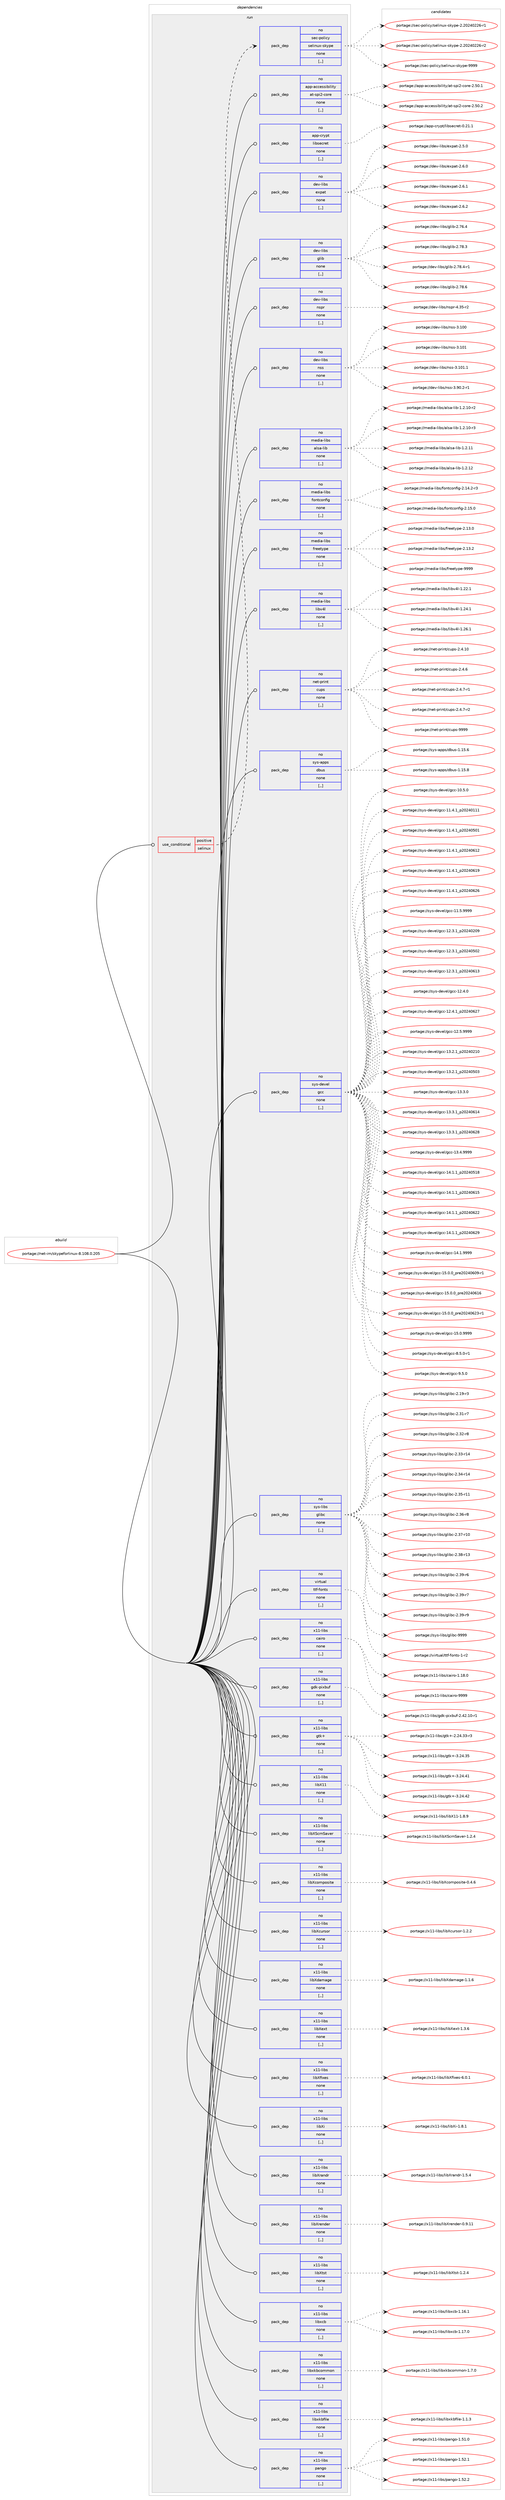 digraph prolog {

# *************
# Graph options
# *************

newrank=true;
concentrate=true;
compound=true;
graph [rankdir=LR,fontname=Helvetica,fontsize=10,ranksep=1.5];#, ranksep=2.5, nodesep=0.2];
edge  [arrowhead=vee];
node  [fontname=Helvetica,fontsize=10];

# **********
# The ebuild
# **********

subgraph cluster_leftcol {
color=gray;
rank=same;
label=<<i>ebuild</i>>;
id [label="portage://net-im/skypeforlinux-8.108.0.205", color=red, width=4, href="../net-im/skypeforlinux-8.108.0.205.svg"];
}

# ****************
# The dependencies
# ****************

subgraph cluster_midcol {
color=gray;
label=<<i>dependencies</i>>;
subgraph cluster_compile {
fillcolor="#eeeeee";
style=filled;
label=<<i>compile</i>>;
}
subgraph cluster_compileandrun {
fillcolor="#eeeeee";
style=filled;
label=<<i>compile and run</i>>;
}
subgraph cluster_run {
fillcolor="#eeeeee";
style=filled;
label=<<i>run</i>>;
subgraph cond89613 {
dependency344937 [label=<<TABLE BORDER="0" CELLBORDER="1" CELLSPACING="0" CELLPADDING="4"><TR><TD ROWSPAN="3" CELLPADDING="10">use_conditional</TD></TR><TR><TD>positive</TD></TR><TR><TD>selinux</TD></TR></TABLE>>, shape=none, color=red];
subgraph pack252773 {
dependency344938 [label=<<TABLE BORDER="0" CELLBORDER="1" CELLSPACING="0" CELLPADDING="4" WIDTH="220"><TR><TD ROWSPAN="6" CELLPADDING="30">pack_dep</TD></TR><TR><TD WIDTH="110">no</TD></TR><TR><TD>sec-policy</TD></TR><TR><TD>selinux-skype</TD></TR><TR><TD>none</TD></TR><TR><TD>[,,]</TD></TR></TABLE>>, shape=none, color=blue];
}
dependency344937:e -> dependency344938:w [weight=20,style="dashed",arrowhead="vee"];
}
id:e -> dependency344937:w [weight=20,style="solid",arrowhead="odot"];
subgraph pack252774 {
dependency344939 [label=<<TABLE BORDER="0" CELLBORDER="1" CELLSPACING="0" CELLPADDING="4" WIDTH="220"><TR><TD ROWSPAN="6" CELLPADDING="30">pack_dep</TD></TR><TR><TD WIDTH="110">no</TD></TR><TR><TD>app-accessibility</TD></TR><TR><TD>at-spi2-core</TD></TR><TR><TD>none</TD></TR><TR><TD>[,,]</TD></TR></TABLE>>, shape=none, color=blue];
}
id:e -> dependency344939:w [weight=20,style="solid",arrowhead="odot"];
subgraph pack252775 {
dependency344940 [label=<<TABLE BORDER="0" CELLBORDER="1" CELLSPACING="0" CELLPADDING="4" WIDTH="220"><TR><TD ROWSPAN="6" CELLPADDING="30">pack_dep</TD></TR><TR><TD WIDTH="110">no</TD></TR><TR><TD>app-crypt</TD></TR><TR><TD>libsecret</TD></TR><TR><TD>none</TD></TR><TR><TD>[,,]</TD></TR></TABLE>>, shape=none, color=blue];
}
id:e -> dependency344940:w [weight=20,style="solid",arrowhead="odot"];
subgraph pack252776 {
dependency344941 [label=<<TABLE BORDER="0" CELLBORDER="1" CELLSPACING="0" CELLPADDING="4" WIDTH="220"><TR><TD ROWSPAN="6" CELLPADDING="30">pack_dep</TD></TR><TR><TD WIDTH="110">no</TD></TR><TR><TD>dev-libs</TD></TR><TR><TD>expat</TD></TR><TR><TD>none</TD></TR><TR><TD>[,,]</TD></TR></TABLE>>, shape=none, color=blue];
}
id:e -> dependency344941:w [weight=20,style="solid",arrowhead="odot"];
subgraph pack252777 {
dependency344942 [label=<<TABLE BORDER="0" CELLBORDER="1" CELLSPACING="0" CELLPADDING="4" WIDTH="220"><TR><TD ROWSPAN="6" CELLPADDING="30">pack_dep</TD></TR><TR><TD WIDTH="110">no</TD></TR><TR><TD>dev-libs</TD></TR><TR><TD>glib</TD></TR><TR><TD>none</TD></TR><TR><TD>[,,]</TD></TR></TABLE>>, shape=none, color=blue];
}
id:e -> dependency344942:w [weight=20,style="solid",arrowhead="odot"];
subgraph pack252778 {
dependency344943 [label=<<TABLE BORDER="0" CELLBORDER="1" CELLSPACING="0" CELLPADDING="4" WIDTH="220"><TR><TD ROWSPAN="6" CELLPADDING="30">pack_dep</TD></TR><TR><TD WIDTH="110">no</TD></TR><TR><TD>dev-libs</TD></TR><TR><TD>nspr</TD></TR><TR><TD>none</TD></TR><TR><TD>[,,]</TD></TR></TABLE>>, shape=none, color=blue];
}
id:e -> dependency344943:w [weight=20,style="solid",arrowhead="odot"];
subgraph pack252779 {
dependency344944 [label=<<TABLE BORDER="0" CELLBORDER="1" CELLSPACING="0" CELLPADDING="4" WIDTH="220"><TR><TD ROWSPAN="6" CELLPADDING="30">pack_dep</TD></TR><TR><TD WIDTH="110">no</TD></TR><TR><TD>dev-libs</TD></TR><TR><TD>nss</TD></TR><TR><TD>none</TD></TR><TR><TD>[,,]</TD></TR></TABLE>>, shape=none, color=blue];
}
id:e -> dependency344944:w [weight=20,style="solid",arrowhead="odot"];
subgraph pack252780 {
dependency344945 [label=<<TABLE BORDER="0" CELLBORDER="1" CELLSPACING="0" CELLPADDING="4" WIDTH="220"><TR><TD ROWSPAN="6" CELLPADDING="30">pack_dep</TD></TR><TR><TD WIDTH="110">no</TD></TR><TR><TD>media-libs</TD></TR><TR><TD>alsa-lib</TD></TR><TR><TD>none</TD></TR><TR><TD>[,,]</TD></TR></TABLE>>, shape=none, color=blue];
}
id:e -> dependency344945:w [weight=20,style="solid",arrowhead="odot"];
subgraph pack252781 {
dependency344946 [label=<<TABLE BORDER="0" CELLBORDER="1" CELLSPACING="0" CELLPADDING="4" WIDTH="220"><TR><TD ROWSPAN="6" CELLPADDING="30">pack_dep</TD></TR><TR><TD WIDTH="110">no</TD></TR><TR><TD>media-libs</TD></TR><TR><TD>fontconfig</TD></TR><TR><TD>none</TD></TR><TR><TD>[,,]</TD></TR></TABLE>>, shape=none, color=blue];
}
id:e -> dependency344946:w [weight=20,style="solid",arrowhead="odot"];
subgraph pack252782 {
dependency344947 [label=<<TABLE BORDER="0" CELLBORDER="1" CELLSPACING="0" CELLPADDING="4" WIDTH="220"><TR><TD ROWSPAN="6" CELLPADDING="30">pack_dep</TD></TR><TR><TD WIDTH="110">no</TD></TR><TR><TD>media-libs</TD></TR><TR><TD>freetype</TD></TR><TR><TD>none</TD></TR><TR><TD>[,,]</TD></TR></TABLE>>, shape=none, color=blue];
}
id:e -> dependency344947:w [weight=20,style="solid",arrowhead="odot"];
subgraph pack252783 {
dependency344948 [label=<<TABLE BORDER="0" CELLBORDER="1" CELLSPACING="0" CELLPADDING="4" WIDTH="220"><TR><TD ROWSPAN="6" CELLPADDING="30">pack_dep</TD></TR><TR><TD WIDTH="110">no</TD></TR><TR><TD>media-libs</TD></TR><TR><TD>libv4l</TD></TR><TR><TD>none</TD></TR><TR><TD>[,,]</TD></TR></TABLE>>, shape=none, color=blue];
}
id:e -> dependency344948:w [weight=20,style="solid",arrowhead="odot"];
subgraph pack252784 {
dependency344949 [label=<<TABLE BORDER="0" CELLBORDER="1" CELLSPACING="0" CELLPADDING="4" WIDTH="220"><TR><TD ROWSPAN="6" CELLPADDING="30">pack_dep</TD></TR><TR><TD WIDTH="110">no</TD></TR><TR><TD>net-print</TD></TR><TR><TD>cups</TD></TR><TR><TD>none</TD></TR><TR><TD>[,,]</TD></TR></TABLE>>, shape=none, color=blue];
}
id:e -> dependency344949:w [weight=20,style="solid",arrowhead="odot"];
subgraph pack252785 {
dependency344950 [label=<<TABLE BORDER="0" CELLBORDER="1" CELLSPACING="0" CELLPADDING="4" WIDTH="220"><TR><TD ROWSPAN="6" CELLPADDING="30">pack_dep</TD></TR><TR><TD WIDTH="110">no</TD></TR><TR><TD>sys-apps</TD></TR><TR><TD>dbus</TD></TR><TR><TD>none</TD></TR><TR><TD>[,,]</TD></TR></TABLE>>, shape=none, color=blue];
}
id:e -> dependency344950:w [weight=20,style="solid",arrowhead="odot"];
subgraph pack252786 {
dependency344951 [label=<<TABLE BORDER="0" CELLBORDER="1" CELLSPACING="0" CELLPADDING="4" WIDTH="220"><TR><TD ROWSPAN="6" CELLPADDING="30">pack_dep</TD></TR><TR><TD WIDTH="110">no</TD></TR><TR><TD>sys-devel</TD></TR><TR><TD>gcc</TD></TR><TR><TD>none</TD></TR><TR><TD>[,,]</TD></TR></TABLE>>, shape=none, color=blue];
}
id:e -> dependency344951:w [weight=20,style="solid",arrowhead="odot"];
subgraph pack252787 {
dependency344952 [label=<<TABLE BORDER="0" CELLBORDER="1" CELLSPACING="0" CELLPADDING="4" WIDTH="220"><TR><TD ROWSPAN="6" CELLPADDING="30">pack_dep</TD></TR><TR><TD WIDTH="110">no</TD></TR><TR><TD>sys-libs</TD></TR><TR><TD>glibc</TD></TR><TR><TD>none</TD></TR><TR><TD>[,,]</TD></TR></TABLE>>, shape=none, color=blue];
}
id:e -> dependency344952:w [weight=20,style="solid",arrowhead="odot"];
subgraph pack252788 {
dependency344953 [label=<<TABLE BORDER="0" CELLBORDER="1" CELLSPACING="0" CELLPADDING="4" WIDTH="220"><TR><TD ROWSPAN="6" CELLPADDING="30">pack_dep</TD></TR><TR><TD WIDTH="110">no</TD></TR><TR><TD>virtual</TD></TR><TR><TD>ttf-fonts</TD></TR><TR><TD>none</TD></TR><TR><TD>[,,]</TD></TR></TABLE>>, shape=none, color=blue];
}
id:e -> dependency344953:w [weight=20,style="solid",arrowhead="odot"];
subgraph pack252789 {
dependency344954 [label=<<TABLE BORDER="0" CELLBORDER="1" CELLSPACING="0" CELLPADDING="4" WIDTH="220"><TR><TD ROWSPAN="6" CELLPADDING="30">pack_dep</TD></TR><TR><TD WIDTH="110">no</TD></TR><TR><TD>x11-libs</TD></TR><TR><TD>cairo</TD></TR><TR><TD>none</TD></TR><TR><TD>[,,]</TD></TR></TABLE>>, shape=none, color=blue];
}
id:e -> dependency344954:w [weight=20,style="solid",arrowhead="odot"];
subgraph pack252790 {
dependency344955 [label=<<TABLE BORDER="0" CELLBORDER="1" CELLSPACING="0" CELLPADDING="4" WIDTH="220"><TR><TD ROWSPAN="6" CELLPADDING="30">pack_dep</TD></TR><TR><TD WIDTH="110">no</TD></TR><TR><TD>x11-libs</TD></TR><TR><TD>gdk-pixbuf</TD></TR><TR><TD>none</TD></TR><TR><TD>[,,]</TD></TR></TABLE>>, shape=none, color=blue];
}
id:e -> dependency344955:w [weight=20,style="solid",arrowhead="odot"];
subgraph pack252791 {
dependency344956 [label=<<TABLE BORDER="0" CELLBORDER="1" CELLSPACING="0" CELLPADDING="4" WIDTH="220"><TR><TD ROWSPAN="6" CELLPADDING="30">pack_dep</TD></TR><TR><TD WIDTH="110">no</TD></TR><TR><TD>x11-libs</TD></TR><TR><TD>gtk+</TD></TR><TR><TD>none</TD></TR><TR><TD>[,,]</TD></TR></TABLE>>, shape=none, color=blue];
}
id:e -> dependency344956:w [weight=20,style="solid",arrowhead="odot"];
subgraph pack252792 {
dependency344957 [label=<<TABLE BORDER="0" CELLBORDER="1" CELLSPACING="0" CELLPADDING="4" WIDTH="220"><TR><TD ROWSPAN="6" CELLPADDING="30">pack_dep</TD></TR><TR><TD WIDTH="110">no</TD></TR><TR><TD>x11-libs</TD></TR><TR><TD>libX11</TD></TR><TR><TD>none</TD></TR><TR><TD>[,,]</TD></TR></TABLE>>, shape=none, color=blue];
}
id:e -> dependency344957:w [weight=20,style="solid",arrowhead="odot"];
subgraph pack252793 {
dependency344958 [label=<<TABLE BORDER="0" CELLBORDER="1" CELLSPACING="0" CELLPADDING="4" WIDTH="220"><TR><TD ROWSPAN="6" CELLPADDING="30">pack_dep</TD></TR><TR><TD WIDTH="110">no</TD></TR><TR><TD>x11-libs</TD></TR><TR><TD>libXScrnSaver</TD></TR><TR><TD>none</TD></TR><TR><TD>[,,]</TD></TR></TABLE>>, shape=none, color=blue];
}
id:e -> dependency344958:w [weight=20,style="solid",arrowhead="odot"];
subgraph pack252794 {
dependency344959 [label=<<TABLE BORDER="0" CELLBORDER="1" CELLSPACING="0" CELLPADDING="4" WIDTH="220"><TR><TD ROWSPAN="6" CELLPADDING="30">pack_dep</TD></TR><TR><TD WIDTH="110">no</TD></TR><TR><TD>x11-libs</TD></TR><TR><TD>libXcomposite</TD></TR><TR><TD>none</TD></TR><TR><TD>[,,]</TD></TR></TABLE>>, shape=none, color=blue];
}
id:e -> dependency344959:w [weight=20,style="solid",arrowhead="odot"];
subgraph pack252795 {
dependency344960 [label=<<TABLE BORDER="0" CELLBORDER="1" CELLSPACING="0" CELLPADDING="4" WIDTH="220"><TR><TD ROWSPAN="6" CELLPADDING="30">pack_dep</TD></TR><TR><TD WIDTH="110">no</TD></TR><TR><TD>x11-libs</TD></TR><TR><TD>libXcursor</TD></TR><TR><TD>none</TD></TR><TR><TD>[,,]</TD></TR></TABLE>>, shape=none, color=blue];
}
id:e -> dependency344960:w [weight=20,style="solid",arrowhead="odot"];
subgraph pack252796 {
dependency344961 [label=<<TABLE BORDER="0" CELLBORDER="1" CELLSPACING="0" CELLPADDING="4" WIDTH="220"><TR><TD ROWSPAN="6" CELLPADDING="30">pack_dep</TD></TR><TR><TD WIDTH="110">no</TD></TR><TR><TD>x11-libs</TD></TR><TR><TD>libXdamage</TD></TR><TR><TD>none</TD></TR><TR><TD>[,,]</TD></TR></TABLE>>, shape=none, color=blue];
}
id:e -> dependency344961:w [weight=20,style="solid",arrowhead="odot"];
subgraph pack252797 {
dependency344962 [label=<<TABLE BORDER="0" CELLBORDER="1" CELLSPACING="0" CELLPADDING="4" WIDTH="220"><TR><TD ROWSPAN="6" CELLPADDING="30">pack_dep</TD></TR><TR><TD WIDTH="110">no</TD></TR><TR><TD>x11-libs</TD></TR><TR><TD>libXext</TD></TR><TR><TD>none</TD></TR><TR><TD>[,,]</TD></TR></TABLE>>, shape=none, color=blue];
}
id:e -> dependency344962:w [weight=20,style="solid",arrowhead="odot"];
subgraph pack252798 {
dependency344963 [label=<<TABLE BORDER="0" CELLBORDER="1" CELLSPACING="0" CELLPADDING="4" WIDTH="220"><TR><TD ROWSPAN="6" CELLPADDING="30">pack_dep</TD></TR><TR><TD WIDTH="110">no</TD></TR><TR><TD>x11-libs</TD></TR><TR><TD>libXfixes</TD></TR><TR><TD>none</TD></TR><TR><TD>[,,]</TD></TR></TABLE>>, shape=none, color=blue];
}
id:e -> dependency344963:w [weight=20,style="solid",arrowhead="odot"];
subgraph pack252799 {
dependency344964 [label=<<TABLE BORDER="0" CELLBORDER="1" CELLSPACING="0" CELLPADDING="4" WIDTH="220"><TR><TD ROWSPAN="6" CELLPADDING="30">pack_dep</TD></TR><TR><TD WIDTH="110">no</TD></TR><TR><TD>x11-libs</TD></TR><TR><TD>libXi</TD></TR><TR><TD>none</TD></TR><TR><TD>[,,]</TD></TR></TABLE>>, shape=none, color=blue];
}
id:e -> dependency344964:w [weight=20,style="solid",arrowhead="odot"];
subgraph pack252800 {
dependency344965 [label=<<TABLE BORDER="0" CELLBORDER="1" CELLSPACING="0" CELLPADDING="4" WIDTH="220"><TR><TD ROWSPAN="6" CELLPADDING="30">pack_dep</TD></TR><TR><TD WIDTH="110">no</TD></TR><TR><TD>x11-libs</TD></TR><TR><TD>libXrandr</TD></TR><TR><TD>none</TD></TR><TR><TD>[,,]</TD></TR></TABLE>>, shape=none, color=blue];
}
id:e -> dependency344965:w [weight=20,style="solid",arrowhead="odot"];
subgraph pack252801 {
dependency344966 [label=<<TABLE BORDER="0" CELLBORDER="1" CELLSPACING="0" CELLPADDING="4" WIDTH="220"><TR><TD ROWSPAN="6" CELLPADDING="30">pack_dep</TD></TR><TR><TD WIDTH="110">no</TD></TR><TR><TD>x11-libs</TD></TR><TR><TD>libXrender</TD></TR><TR><TD>none</TD></TR><TR><TD>[,,]</TD></TR></TABLE>>, shape=none, color=blue];
}
id:e -> dependency344966:w [weight=20,style="solid",arrowhead="odot"];
subgraph pack252802 {
dependency344967 [label=<<TABLE BORDER="0" CELLBORDER="1" CELLSPACING="0" CELLPADDING="4" WIDTH="220"><TR><TD ROWSPAN="6" CELLPADDING="30">pack_dep</TD></TR><TR><TD WIDTH="110">no</TD></TR><TR><TD>x11-libs</TD></TR><TR><TD>libXtst</TD></TR><TR><TD>none</TD></TR><TR><TD>[,,]</TD></TR></TABLE>>, shape=none, color=blue];
}
id:e -> dependency344967:w [weight=20,style="solid",arrowhead="odot"];
subgraph pack252803 {
dependency344968 [label=<<TABLE BORDER="0" CELLBORDER="1" CELLSPACING="0" CELLPADDING="4" WIDTH="220"><TR><TD ROWSPAN="6" CELLPADDING="30">pack_dep</TD></TR><TR><TD WIDTH="110">no</TD></TR><TR><TD>x11-libs</TD></TR><TR><TD>libxcb</TD></TR><TR><TD>none</TD></TR><TR><TD>[,,]</TD></TR></TABLE>>, shape=none, color=blue];
}
id:e -> dependency344968:w [weight=20,style="solid",arrowhead="odot"];
subgraph pack252804 {
dependency344969 [label=<<TABLE BORDER="0" CELLBORDER="1" CELLSPACING="0" CELLPADDING="4" WIDTH="220"><TR><TD ROWSPAN="6" CELLPADDING="30">pack_dep</TD></TR><TR><TD WIDTH="110">no</TD></TR><TR><TD>x11-libs</TD></TR><TR><TD>libxkbcommon</TD></TR><TR><TD>none</TD></TR><TR><TD>[,,]</TD></TR></TABLE>>, shape=none, color=blue];
}
id:e -> dependency344969:w [weight=20,style="solid",arrowhead="odot"];
subgraph pack252805 {
dependency344970 [label=<<TABLE BORDER="0" CELLBORDER="1" CELLSPACING="0" CELLPADDING="4" WIDTH="220"><TR><TD ROWSPAN="6" CELLPADDING="30">pack_dep</TD></TR><TR><TD WIDTH="110">no</TD></TR><TR><TD>x11-libs</TD></TR><TR><TD>libxkbfile</TD></TR><TR><TD>none</TD></TR><TR><TD>[,,]</TD></TR></TABLE>>, shape=none, color=blue];
}
id:e -> dependency344970:w [weight=20,style="solid",arrowhead="odot"];
subgraph pack252806 {
dependency344971 [label=<<TABLE BORDER="0" CELLBORDER="1" CELLSPACING="0" CELLPADDING="4" WIDTH="220"><TR><TD ROWSPAN="6" CELLPADDING="30">pack_dep</TD></TR><TR><TD WIDTH="110">no</TD></TR><TR><TD>x11-libs</TD></TR><TR><TD>pango</TD></TR><TR><TD>none</TD></TR><TR><TD>[,,]</TD></TR></TABLE>>, shape=none, color=blue];
}
id:e -> dependency344971:w [weight=20,style="solid",arrowhead="odot"];
}
}

# **************
# The candidates
# **************

subgraph cluster_choices {
rank=same;
color=gray;
label=<<i>candidates</i>>;

subgraph choice252773 {
color=black;
nodesep=1;
choice115101994511211110810599121471151011081051101171204511510712111210145504650485052485050544511449 [label="portage://sec-policy/selinux-skype-2.20240226-r1", color=red, width=4,href="../sec-policy/selinux-skype-2.20240226-r1.svg"];
choice115101994511211110810599121471151011081051101171204511510712111210145504650485052485050544511450 [label="portage://sec-policy/selinux-skype-2.20240226-r2", color=red, width=4,href="../sec-policy/selinux-skype-2.20240226-r2.svg"];
choice11510199451121111081059912147115101108105110117120451151071211121014557575757 [label="portage://sec-policy/selinux-skype-9999", color=red, width=4,href="../sec-policy/selinux-skype-9999.svg"];
dependency344938:e -> choice115101994511211110810599121471151011081051101171204511510712111210145504650485052485050544511449:w [style=dotted,weight="100"];
dependency344938:e -> choice115101994511211110810599121471151011081051101171204511510712111210145504650485052485050544511450:w [style=dotted,weight="100"];
dependency344938:e -> choice11510199451121111081059912147115101108105110117120451151071211121014557575757:w [style=dotted,weight="100"];
}
subgraph choice252774 {
color=black;
nodesep=1;
choice97112112459799991011151151059810510810511612147971164511511210550459911111410145504653484649 [label="portage://app-accessibility/at-spi2-core-2.50.1", color=red, width=4,href="../app-accessibility/at-spi2-core-2.50.1.svg"];
choice97112112459799991011151151059810510810511612147971164511511210550459911111410145504653484650 [label="portage://app-accessibility/at-spi2-core-2.50.2", color=red, width=4,href="../app-accessibility/at-spi2-core-2.50.2.svg"];
dependency344939:e -> choice97112112459799991011151151059810510810511612147971164511511210550459911111410145504653484649:w [style=dotted,weight="100"];
dependency344939:e -> choice97112112459799991011151151059810510810511612147971164511511210550459911111410145504653484650:w [style=dotted,weight="100"];
}
subgraph choice252775 {
color=black;
nodesep=1;
choice97112112459911412111211647108105981151019911410111645484650494649 [label="portage://app-crypt/libsecret-0.21.1", color=red, width=4,href="../app-crypt/libsecret-0.21.1.svg"];
dependency344940:e -> choice97112112459911412111211647108105981151019911410111645484650494649:w [style=dotted,weight="100"];
}
subgraph choice252776 {
color=black;
nodesep=1;
choice10010111845108105981154710112011297116455046534648 [label="portage://dev-libs/expat-2.5.0", color=red, width=4,href="../dev-libs/expat-2.5.0.svg"];
choice10010111845108105981154710112011297116455046544648 [label="portage://dev-libs/expat-2.6.0", color=red, width=4,href="../dev-libs/expat-2.6.0.svg"];
choice10010111845108105981154710112011297116455046544649 [label="portage://dev-libs/expat-2.6.1", color=red, width=4,href="../dev-libs/expat-2.6.1.svg"];
choice10010111845108105981154710112011297116455046544650 [label="portage://dev-libs/expat-2.6.2", color=red, width=4,href="../dev-libs/expat-2.6.2.svg"];
dependency344941:e -> choice10010111845108105981154710112011297116455046534648:w [style=dotted,weight="100"];
dependency344941:e -> choice10010111845108105981154710112011297116455046544648:w [style=dotted,weight="100"];
dependency344941:e -> choice10010111845108105981154710112011297116455046544649:w [style=dotted,weight="100"];
dependency344941:e -> choice10010111845108105981154710112011297116455046544650:w [style=dotted,weight="100"];
}
subgraph choice252777 {
color=black;
nodesep=1;
choice1001011184510810598115471031081059845504655544652 [label="portage://dev-libs/glib-2.76.4", color=red, width=4,href="../dev-libs/glib-2.76.4.svg"];
choice1001011184510810598115471031081059845504655564651 [label="portage://dev-libs/glib-2.78.3", color=red, width=4,href="../dev-libs/glib-2.78.3.svg"];
choice10010111845108105981154710310810598455046555646524511449 [label="portage://dev-libs/glib-2.78.4-r1", color=red, width=4,href="../dev-libs/glib-2.78.4-r1.svg"];
choice1001011184510810598115471031081059845504655564654 [label="portage://dev-libs/glib-2.78.6", color=red, width=4,href="../dev-libs/glib-2.78.6.svg"];
dependency344942:e -> choice1001011184510810598115471031081059845504655544652:w [style=dotted,weight="100"];
dependency344942:e -> choice1001011184510810598115471031081059845504655564651:w [style=dotted,weight="100"];
dependency344942:e -> choice10010111845108105981154710310810598455046555646524511449:w [style=dotted,weight="100"];
dependency344942:e -> choice1001011184510810598115471031081059845504655564654:w [style=dotted,weight="100"];
}
subgraph choice252778 {
color=black;
nodesep=1;
choice10010111845108105981154711011511211445524651534511450 [label="portage://dev-libs/nspr-4.35-r2", color=red, width=4,href="../dev-libs/nspr-4.35-r2.svg"];
dependency344943:e -> choice10010111845108105981154711011511211445524651534511450:w [style=dotted,weight="100"];
}
subgraph choice252779 {
color=black;
nodesep=1;
choice100101118451081059811547110115115455146494848 [label="portage://dev-libs/nss-3.100", color=red, width=4,href="../dev-libs/nss-3.100.svg"];
choice100101118451081059811547110115115455146494849 [label="portage://dev-libs/nss-3.101", color=red, width=4,href="../dev-libs/nss-3.101.svg"];
choice1001011184510810598115471101151154551464948494649 [label="portage://dev-libs/nss-3.101.1", color=red, width=4,href="../dev-libs/nss-3.101.1.svg"];
choice100101118451081059811547110115115455146574846504511449 [label="portage://dev-libs/nss-3.90.2-r1", color=red, width=4,href="../dev-libs/nss-3.90.2-r1.svg"];
dependency344944:e -> choice100101118451081059811547110115115455146494848:w [style=dotted,weight="100"];
dependency344944:e -> choice100101118451081059811547110115115455146494849:w [style=dotted,weight="100"];
dependency344944:e -> choice1001011184510810598115471101151154551464948494649:w [style=dotted,weight="100"];
dependency344944:e -> choice100101118451081059811547110115115455146574846504511449:w [style=dotted,weight="100"];
}
subgraph choice252780 {
color=black;
nodesep=1;
choice1091011001059745108105981154797108115974510810598454946504649484511450 [label="portage://media-libs/alsa-lib-1.2.10-r2", color=red, width=4,href="../media-libs/alsa-lib-1.2.10-r2.svg"];
choice1091011001059745108105981154797108115974510810598454946504649484511451 [label="portage://media-libs/alsa-lib-1.2.10-r3", color=red, width=4,href="../media-libs/alsa-lib-1.2.10-r3.svg"];
choice109101100105974510810598115479710811597451081059845494650464949 [label="portage://media-libs/alsa-lib-1.2.11", color=red, width=4,href="../media-libs/alsa-lib-1.2.11.svg"];
choice109101100105974510810598115479710811597451081059845494650464950 [label="portage://media-libs/alsa-lib-1.2.12", color=red, width=4,href="../media-libs/alsa-lib-1.2.12.svg"];
dependency344945:e -> choice1091011001059745108105981154797108115974510810598454946504649484511450:w [style=dotted,weight="100"];
dependency344945:e -> choice1091011001059745108105981154797108115974510810598454946504649484511451:w [style=dotted,weight="100"];
dependency344945:e -> choice109101100105974510810598115479710811597451081059845494650464949:w [style=dotted,weight="100"];
dependency344945:e -> choice109101100105974510810598115479710811597451081059845494650464950:w [style=dotted,weight="100"];
}
subgraph choice252781 {
color=black;
nodesep=1;
choice1091011001059745108105981154710211111011699111110102105103455046495246504511451 [label="portage://media-libs/fontconfig-2.14.2-r3", color=red, width=4,href="../media-libs/fontconfig-2.14.2-r3.svg"];
choice109101100105974510810598115471021111101169911111010210510345504649534648 [label="portage://media-libs/fontconfig-2.15.0", color=red, width=4,href="../media-libs/fontconfig-2.15.0.svg"];
dependency344946:e -> choice1091011001059745108105981154710211111011699111110102105103455046495246504511451:w [style=dotted,weight="100"];
dependency344946:e -> choice109101100105974510810598115471021111101169911111010210510345504649534648:w [style=dotted,weight="100"];
}
subgraph choice252782 {
color=black;
nodesep=1;
choice1091011001059745108105981154710211410110111612111210145504649514648 [label="portage://media-libs/freetype-2.13.0", color=red, width=4,href="../media-libs/freetype-2.13.0.svg"];
choice1091011001059745108105981154710211410110111612111210145504649514650 [label="portage://media-libs/freetype-2.13.2", color=red, width=4,href="../media-libs/freetype-2.13.2.svg"];
choice109101100105974510810598115471021141011011161211121014557575757 [label="portage://media-libs/freetype-9999", color=red, width=4,href="../media-libs/freetype-9999.svg"];
dependency344947:e -> choice1091011001059745108105981154710211410110111612111210145504649514648:w [style=dotted,weight="100"];
dependency344947:e -> choice1091011001059745108105981154710211410110111612111210145504649514650:w [style=dotted,weight="100"];
dependency344947:e -> choice109101100105974510810598115471021141011011161211121014557575757:w [style=dotted,weight="100"];
}
subgraph choice252783 {
color=black;
nodesep=1;
choice10910110010597451081059811547108105981185210845494650504649 [label="portage://media-libs/libv4l-1.22.1", color=red, width=4,href="../media-libs/libv4l-1.22.1.svg"];
choice10910110010597451081059811547108105981185210845494650524649 [label="portage://media-libs/libv4l-1.24.1", color=red, width=4,href="../media-libs/libv4l-1.24.1.svg"];
choice10910110010597451081059811547108105981185210845494650544649 [label="portage://media-libs/libv4l-1.26.1", color=red, width=4,href="../media-libs/libv4l-1.26.1.svg"];
dependency344948:e -> choice10910110010597451081059811547108105981185210845494650504649:w [style=dotted,weight="100"];
dependency344948:e -> choice10910110010597451081059811547108105981185210845494650524649:w [style=dotted,weight="100"];
dependency344948:e -> choice10910110010597451081059811547108105981185210845494650544649:w [style=dotted,weight="100"];
}
subgraph choice252784 {
color=black;
nodesep=1;
choice11010111645112114105110116479911711211545504652464948 [label="portage://net-print/cups-2.4.10", color=red, width=4,href="../net-print/cups-2.4.10.svg"];
choice110101116451121141051101164799117112115455046524654 [label="portage://net-print/cups-2.4.6", color=red, width=4,href="../net-print/cups-2.4.6.svg"];
choice1101011164511211410511011647991171121154550465246554511449 [label="portage://net-print/cups-2.4.7-r1", color=red, width=4,href="../net-print/cups-2.4.7-r1.svg"];
choice1101011164511211410511011647991171121154550465246554511450 [label="portage://net-print/cups-2.4.7-r2", color=red, width=4,href="../net-print/cups-2.4.7-r2.svg"];
choice1101011164511211410511011647991171121154557575757 [label="portage://net-print/cups-9999", color=red, width=4,href="../net-print/cups-9999.svg"];
dependency344949:e -> choice11010111645112114105110116479911711211545504652464948:w [style=dotted,weight="100"];
dependency344949:e -> choice110101116451121141051101164799117112115455046524654:w [style=dotted,weight="100"];
dependency344949:e -> choice1101011164511211410511011647991171121154550465246554511449:w [style=dotted,weight="100"];
dependency344949:e -> choice1101011164511211410511011647991171121154550465246554511450:w [style=dotted,weight="100"];
dependency344949:e -> choice1101011164511211410511011647991171121154557575757:w [style=dotted,weight="100"];
}
subgraph choice252785 {
color=black;
nodesep=1;
choice1151211154597112112115471009811711545494649534654 [label="portage://sys-apps/dbus-1.15.6", color=red, width=4,href="../sys-apps/dbus-1.15.6.svg"];
choice1151211154597112112115471009811711545494649534656 [label="portage://sys-apps/dbus-1.15.8", color=red, width=4,href="../sys-apps/dbus-1.15.8.svg"];
dependency344950:e -> choice1151211154597112112115471009811711545494649534654:w [style=dotted,weight="100"];
dependency344950:e -> choice1151211154597112112115471009811711545494649534656:w [style=dotted,weight="100"];
}
subgraph choice252786 {
color=black;
nodesep=1;
choice1151211154510010111810110847103999945494846534648 [label="portage://sys-devel/gcc-10.5.0", color=red, width=4,href="../sys-devel/gcc-10.5.0.svg"];
choice1151211154510010111810110847103999945494946524649951125048505248494949 [label="portage://sys-devel/gcc-11.4.1_p20240111", color=red, width=4,href="../sys-devel/gcc-11.4.1_p20240111.svg"];
choice1151211154510010111810110847103999945494946524649951125048505248534849 [label="portage://sys-devel/gcc-11.4.1_p20240501", color=red, width=4,href="../sys-devel/gcc-11.4.1_p20240501.svg"];
choice1151211154510010111810110847103999945494946524649951125048505248544950 [label="portage://sys-devel/gcc-11.4.1_p20240612", color=red, width=4,href="../sys-devel/gcc-11.4.1_p20240612.svg"];
choice1151211154510010111810110847103999945494946524649951125048505248544957 [label="portage://sys-devel/gcc-11.4.1_p20240619", color=red, width=4,href="../sys-devel/gcc-11.4.1_p20240619.svg"];
choice1151211154510010111810110847103999945494946524649951125048505248545054 [label="portage://sys-devel/gcc-11.4.1_p20240626", color=red, width=4,href="../sys-devel/gcc-11.4.1_p20240626.svg"];
choice1151211154510010111810110847103999945494946534657575757 [label="portage://sys-devel/gcc-11.5.9999", color=red, width=4,href="../sys-devel/gcc-11.5.9999.svg"];
choice1151211154510010111810110847103999945495046514649951125048505248504857 [label="portage://sys-devel/gcc-12.3.1_p20240209", color=red, width=4,href="../sys-devel/gcc-12.3.1_p20240209.svg"];
choice1151211154510010111810110847103999945495046514649951125048505248534850 [label="portage://sys-devel/gcc-12.3.1_p20240502", color=red, width=4,href="../sys-devel/gcc-12.3.1_p20240502.svg"];
choice1151211154510010111810110847103999945495046514649951125048505248544951 [label="portage://sys-devel/gcc-12.3.1_p20240613", color=red, width=4,href="../sys-devel/gcc-12.3.1_p20240613.svg"];
choice1151211154510010111810110847103999945495046524648 [label="portage://sys-devel/gcc-12.4.0", color=red, width=4,href="../sys-devel/gcc-12.4.0.svg"];
choice1151211154510010111810110847103999945495046524649951125048505248545055 [label="portage://sys-devel/gcc-12.4.1_p20240627", color=red, width=4,href="../sys-devel/gcc-12.4.1_p20240627.svg"];
choice1151211154510010111810110847103999945495046534657575757 [label="portage://sys-devel/gcc-12.5.9999", color=red, width=4,href="../sys-devel/gcc-12.5.9999.svg"];
choice1151211154510010111810110847103999945495146504649951125048505248504948 [label="portage://sys-devel/gcc-13.2.1_p20240210", color=red, width=4,href="../sys-devel/gcc-13.2.1_p20240210.svg"];
choice1151211154510010111810110847103999945495146504649951125048505248534851 [label="portage://sys-devel/gcc-13.2.1_p20240503", color=red, width=4,href="../sys-devel/gcc-13.2.1_p20240503.svg"];
choice1151211154510010111810110847103999945495146514648 [label="portage://sys-devel/gcc-13.3.0", color=red, width=4,href="../sys-devel/gcc-13.3.0.svg"];
choice1151211154510010111810110847103999945495146514649951125048505248544952 [label="portage://sys-devel/gcc-13.3.1_p20240614", color=red, width=4,href="../sys-devel/gcc-13.3.1_p20240614.svg"];
choice1151211154510010111810110847103999945495146514649951125048505248545056 [label="portage://sys-devel/gcc-13.3.1_p20240628", color=red, width=4,href="../sys-devel/gcc-13.3.1_p20240628.svg"];
choice1151211154510010111810110847103999945495146524657575757 [label="portage://sys-devel/gcc-13.4.9999", color=red, width=4,href="../sys-devel/gcc-13.4.9999.svg"];
choice1151211154510010111810110847103999945495246494649951125048505248534956 [label="portage://sys-devel/gcc-14.1.1_p20240518", color=red, width=4,href="../sys-devel/gcc-14.1.1_p20240518.svg"];
choice1151211154510010111810110847103999945495246494649951125048505248544953 [label="portage://sys-devel/gcc-14.1.1_p20240615", color=red, width=4,href="../sys-devel/gcc-14.1.1_p20240615.svg"];
choice1151211154510010111810110847103999945495246494649951125048505248545050 [label="portage://sys-devel/gcc-14.1.1_p20240622", color=red, width=4,href="../sys-devel/gcc-14.1.1_p20240622.svg"];
choice1151211154510010111810110847103999945495246494649951125048505248545057 [label="portage://sys-devel/gcc-14.1.1_p20240629", color=red, width=4,href="../sys-devel/gcc-14.1.1_p20240629.svg"];
choice1151211154510010111810110847103999945495246494657575757 [label="portage://sys-devel/gcc-14.1.9999", color=red, width=4,href="../sys-devel/gcc-14.1.9999.svg"];
choice11512111545100101118101108471039999454953464846489511211410150485052485448574511449 [label="portage://sys-devel/gcc-15.0.0_pre20240609-r1", color=red, width=4,href="../sys-devel/gcc-15.0.0_pre20240609-r1.svg"];
choice1151211154510010111810110847103999945495346484648951121141015048505248544954 [label="portage://sys-devel/gcc-15.0.0_pre20240616", color=red, width=4,href="../sys-devel/gcc-15.0.0_pre20240616.svg"];
choice11512111545100101118101108471039999454953464846489511211410150485052485450514511449 [label="portage://sys-devel/gcc-15.0.0_pre20240623-r1", color=red, width=4,href="../sys-devel/gcc-15.0.0_pre20240623-r1.svg"];
choice1151211154510010111810110847103999945495346484657575757 [label="portage://sys-devel/gcc-15.0.9999", color=red, width=4,href="../sys-devel/gcc-15.0.9999.svg"];
choice115121115451001011181011084710399994556465346484511449 [label="portage://sys-devel/gcc-8.5.0-r1", color=red, width=4,href="../sys-devel/gcc-8.5.0-r1.svg"];
choice11512111545100101118101108471039999455746534648 [label="portage://sys-devel/gcc-9.5.0", color=red, width=4,href="../sys-devel/gcc-9.5.0.svg"];
dependency344951:e -> choice1151211154510010111810110847103999945494846534648:w [style=dotted,weight="100"];
dependency344951:e -> choice1151211154510010111810110847103999945494946524649951125048505248494949:w [style=dotted,weight="100"];
dependency344951:e -> choice1151211154510010111810110847103999945494946524649951125048505248534849:w [style=dotted,weight="100"];
dependency344951:e -> choice1151211154510010111810110847103999945494946524649951125048505248544950:w [style=dotted,weight="100"];
dependency344951:e -> choice1151211154510010111810110847103999945494946524649951125048505248544957:w [style=dotted,weight="100"];
dependency344951:e -> choice1151211154510010111810110847103999945494946524649951125048505248545054:w [style=dotted,weight="100"];
dependency344951:e -> choice1151211154510010111810110847103999945494946534657575757:w [style=dotted,weight="100"];
dependency344951:e -> choice1151211154510010111810110847103999945495046514649951125048505248504857:w [style=dotted,weight="100"];
dependency344951:e -> choice1151211154510010111810110847103999945495046514649951125048505248534850:w [style=dotted,weight="100"];
dependency344951:e -> choice1151211154510010111810110847103999945495046514649951125048505248544951:w [style=dotted,weight="100"];
dependency344951:e -> choice1151211154510010111810110847103999945495046524648:w [style=dotted,weight="100"];
dependency344951:e -> choice1151211154510010111810110847103999945495046524649951125048505248545055:w [style=dotted,weight="100"];
dependency344951:e -> choice1151211154510010111810110847103999945495046534657575757:w [style=dotted,weight="100"];
dependency344951:e -> choice1151211154510010111810110847103999945495146504649951125048505248504948:w [style=dotted,weight="100"];
dependency344951:e -> choice1151211154510010111810110847103999945495146504649951125048505248534851:w [style=dotted,weight="100"];
dependency344951:e -> choice1151211154510010111810110847103999945495146514648:w [style=dotted,weight="100"];
dependency344951:e -> choice1151211154510010111810110847103999945495146514649951125048505248544952:w [style=dotted,weight="100"];
dependency344951:e -> choice1151211154510010111810110847103999945495146514649951125048505248545056:w [style=dotted,weight="100"];
dependency344951:e -> choice1151211154510010111810110847103999945495146524657575757:w [style=dotted,weight="100"];
dependency344951:e -> choice1151211154510010111810110847103999945495246494649951125048505248534956:w [style=dotted,weight="100"];
dependency344951:e -> choice1151211154510010111810110847103999945495246494649951125048505248544953:w [style=dotted,weight="100"];
dependency344951:e -> choice1151211154510010111810110847103999945495246494649951125048505248545050:w [style=dotted,weight="100"];
dependency344951:e -> choice1151211154510010111810110847103999945495246494649951125048505248545057:w [style=dotted,weight="100"];
dependency344951:e -> choice1151211154510010111810110847103999945495246494657575757:w [style=dotted,weight="100"];
dependency344951:e -> choice11512111545100101118101108471039999454953464846489511211410150485052485448574511449:w [style=dotted,weight="100"];
dependency344951:e -> choice1151211154510010111810110847103999945495346484648951121141015048505248544954:w [style=dotted,weight="100"];
dependency344951:e -> choice11512111545100101118101108471039999454953464846489511211410150485052485450514511449:w [style=dotted,weight="100"];
dependency344951:e -> choice1151211154510010111810110847103999945495346484657575757:w [style=dotted,weight="100"];
dependency344951:e -> choice115121115451001011181011084710399994556465346484511449:w [style=dotted,weight="100"];
dependency344951:e -> choice11512111545100101118101108471039999455746534648:w [style=dotted,weight="100"];
}
subgraph choice252787 {
color=black;
nodesep=1;
choice115121115451081059811547103108105989945504649574511451 [label="portage://sys-libs/glibc-2.19-r3", color=red, width=4,href="../sys-libs/glibc-2.19-r3.svg"];
choice115121115451081059811547103108105989945504651494511455 [label="portage://sys-libs/glibc-2.31-r7", color=red, width=4,href="../sys-libs/glibc-2.31-r7.svg"];
choice115121115451081059811547103108105989945504651504511456 [label="portage://sys-libs/glibc-2.32-r8", color=red, width=4,href="../sys-libs/glibc-2.32-r8.svg"];
choice11512111545108105981154710310810598994550465151451144952 [label="portage://sys-libs/glibc-2.33-r14", color=red, width=4,href="../sys-libs/glibc-2.33-r14.svg"];
choice11512111545108105981154710310810598994550465152451144952 [label="portage://sys-libs/glibc-2.34-r14", color=red, width=4,href="../sys-libs/glibc-2.34-r14.svg"];
choice11512111545108105981154710310810598994550465153451144949 [label="portage://sys-libs/glibc-2.35-r11", color=red, width=4,href="../sys-libs/glibc-2.35-r11.svg"];
choice115121115451081059811547103108105989945504651544511456 [label="portage://sys-libs/glibc-2.36-r8", color=red, width=4,href="../sys-libs/glibc-2.36-r8.svg"];
choice11512111545108105981154710310810598994550465155451144948 [label="portage://sys-libs/glibc-2.37-r10", color=red, width=4,href="../sys-libs/glibc-2.37-r10.svg"];
choice11512111545108105981154710310810598994550465156451144951 [label="portage://sys-libs/glibc-2.38-r13", color=red, width=4,href="../sys-libs/glibc-2.38-r13.svg"];
choice115121115451081059811547103108105989945504651574511454 [label="portage://sys-libs/glibc-2.39-r6", color=red, width=4,href="../sys-libs/glibc-2.39-r6.svg"];
choice115121115451081059811547103108105989945504651574511455 [label="portage://sys-libs/glibc-2.39-r7", color=red, width=4,href="../sys-libs/glibc-2.39-r7.svg"];
choice115121115451081059811547103108105989945504651574511457 [label="portage://sys-libs/glibc-2.39-r9", color=red, width=4,href="../sys-libs/glibc-2.39-r9.svg"];
choice11512111545108105981154710310810598994557575757 [label="portage://sys-libs/glibc-9999", color=red, width=4,href="../sys-libs/glibc-9999.svg"];
dependency344952:e -> choice115121115451081059811547103108105989945504649574511451:w [style=dotted,weight="100"];
dependency344952:e -> choice115121115451081059811547103108105989945504651494511455:w [style=dotted,weight="100"];
dependency344952:e -> choice115121115451081059811547103108105989945504651504511456:w [style=dotted,weight="100"];
dependency344952:e -> choice11512111545108105981154710310810598994550465151451144952:w [style=dotted,weight="100"];
dependency344952:e -> choice11512111545108105981154710310810598994550465152451144952:w [style=dotted,weight="100"];
dependency344952:e -> choice11512111545108105981154710310810598994550465153451144949:w [style=dotted,weight="100"];
dependency344952:e -> choice115121115451081059811547103108105989945504651544511456:w [style=dotted,weight="100"];
dependency344952:e -> choice11512111545108105981154710310810598994550465155451144948:w [style=dotted,weight="100"];
dependency344952:e -> choice11512111545108105981154710310810598994550465156451144951:w [style=dotted,weight="100"];
dependency344952:e -> choice115121115451081059811547103108105989945504651574511454:w [style=dotted,weight="100"];
dependency344952:e -> choice115121115451081059811547103108105989945504651574511455:w [style=dotted,weight="100"];
dependency344952:e -> choice115121115451081059811547103108105989945504651574511457:w [style=dotted,weight="100"];
dependency344952:e -> choice11512111545108105981154710310810598994557575757:w [style=dotted,weight="100"];
}
subgraph choice252788 {
color=black;
nodesep=1;
choice11810511411611797108471161161024510211111011611545494511450 [label="portage://virtual/ttf-fonts-1-r2", color=red, width=4,href="../virtual/ttf-fonts-1-r2.svg"];
dependency344953:e -> choice11810511411611797108471161161024510211111011611545494511450:w [style=dotted,weight="100"];
}
subgraph choice252789 {
color=black;
nodesep=1;
choice1204949451081059811547999710511411145494649564648 [label="portage://x11-libs/cairo-1.18.0", color=red, width=4,href="../x11-libs/cairo-1.18.0.svg"];
choice120494945108105981154799971051141114557575757 [label="portage://x11-libs/cairo-9999", color=red, width=4,href="../x11-libs/cairo-9999.svg"];
dependency344954:e -> choice1204949451081059811547999710511411145494649564648:w [style=dotted,weight="100"];
dependency344954:e -> choice120494945108105981154799971051141114557575757:w [style=dotted,weight="100"];
}
subgraph choice252790 {
color=black;
nodesep=1;
choice1204949451081059811547103100107451121051209811710245504652504649484511449 [label="portage://x11-libs/gdk-pixbuf-2.42.10-r1", color=red, width=4,href="../x11-libs/gdk-pixbuf-2.42.10-r1.svg"];
dependency344955:e -> choice1204949451081059811547103100107451121051209811710245504652504649484511449:w [style=dotted,weight="100"];
}
subgraph choice252791 {
color=black;
nodesep=1;
choice12049494510810598115471031161074345504650524651514511451 [label="portage://x11-libs/gtk+-2.24.33-r3", color=red, width=4,href="../x11-libs/gtk+-2.24.33-r3.svg"];
choice1204949451081059811547103116107434551465052465153 [label="portage://x11-libs/gtk+-3.24.35", color=red, width=4,href="../x11-libs/gtk+-3.24.35.svg"];
choice1204949451081059811547103116107434551465052465249 [label="portage://x11-libs/gtk+-3.24.41", color=red, width=4,href="../x11-libs/gtk+-3.24.41.svg"];
choice1204949451081059811547103116107434551465052465250 [label="portage://x11-libs/gtk+-3.24.42", color=red, width=4,href="../x11-libs/gtk+-3.24.42.svg"];
dependency344956:e -> choice12049494510810598115471031161074345504650524651514511451:w [style=dotted,weight="100"];
dependency344956:e -> choice1204949451081059811547103116107434551465052465153:w [style=dotted,weight="100"];
dependency344956:e -> choice1204949451081059811547103116107434551465052465249:w [style=dotted,weight="100"];
dependency344956:e -> choice1204949451081059811547103116107434551465052465250:w [style=dotted,weight="100"];
}
subgraph choice252792 {
color=black;
nodesep=1;
choice120494945108105981154710810598884949454946564657 [label="portage://x11-libs/libX11-1.8.9", color=red, width=4,href="../x11-libs/libX11-1.8.9.svg"];
dependency344957:e -> choice120494945108105981154710810598884949454946564657:w [style=dotted,weight="100"];
}
subgraph choice252793 {
color=black;
nodesep=1;
choice1204949451081059811547108105988883991141108397118101114454946504652 [label="portage://x11-libs/libXScrnSaver-1.2.4", color=red, width=4,href="../x11-libs/libXScrnSaver-1.2.4.svg"];
dependency344958:e -> choice1204949451081059811547108105988883991141108397118101114454946504652:w [style=dotted,weight="100"];
}
subgraph choice252794 {
color=black;
nodesep=1;
choice1204949451081059811547108105988899111109112111115105116101454846524654 [label="portage://x11-libs/libXcomposite-0.4.6", color=red, width=4,href="../x11-libs/libXcomposite-0.4.6.svg"];
dependency344959:e -> choice1204949451081059811547108105988899111109112111115105116101454846524654:w [style=dotted,weight="100"];
}
subgraph choice252795 {
color=black;
nodesep=1;
choice1204949451081059811547108105988899117114115111114454946504650 [label="portage://x11-libs/libXcursor-1.2.2", color=red, width=4,href="../x11-libs/libXcursor-1.2.2.svg"];
dependency344960:e -> choice1204949451081059811547108105988899117114115111114454946504650:w [style=dotted,weight="100"];
}
subgraph choice252796 {
color=black;
nodesep=1;
choice120494945108105981154710810598881009710997103101454946494654 [label="portage://x11-libs/libXdamage-1.1.6", color=red, width=4,href="../x11-libs/libXdamage-1.1.6.svg"];
dependency344961:e -> choice120494945108105981154710810598881009710997103101454946494654:w [style=dotted,weight="100"];
}
subgraph choice252797 {
color=black;
nodesep=1;
choice12049494510810598115471081059888101120116454946514654 [label="portage://x11-libs/libXext-1.3.6", color=red, width=4,href="../x11-libs/libXext-1.3.6.svg"];
dependency344962:e -> choice12049494510810598115471081059888101120116454946514654:w [style=dotted,weight="100"];
}
subgraph choice252798 {
color=black;
nodesep=1;
choice12049494510810598115471081059888102105120101115455446484649 [label="portage://x11-libs/libXfixes-6.0.1", color=red, width=4,href="../x11-libs/libXfixes-6.0.1.svg"];
dependency344963:e -> choice12049494510810598115471081059888102105120101115455446484649:w [style=dotted,weight="100"];
}
subgraph choice252799 {
color=black;
nodesep=1;
choice12049494510810598115471081059888105454946564649 [label="portage://x11-libs/libXi-1.8.1", color=red, width=4,href="../x11-libs/libXi-1.8.1.svg"];
dependency344964:e -> choice12049494510810598115471081059888105454946564649:w [style=dotted,weight="100"];
}
subgraph choice252800 {
color=black;
nodesep=1;
choice1204949451081059811547108105988811497110100114454946534652 [label="portage://x11-libs/libXrandr-1.5.4", color=red, width=4,href="../x11-libs/libXrandr-1.5.4.svg"];
dependency344965:e -> choice1204949451081059811547108105988811497110100114454946534652:w [style=dotted,weight="100"];
}
subgraph choice252801 {
color=black;
nodesep=1;
choice1204949451081059811547108105988811410111010010111445484657464949 [label="portage://x11-libs/libXrender-0.9.11", color=red, width=4,href="../x11-libs/libXrender-0.9.11.svg"];
dependency344966:e -> choice1204949451081059811547108105988811410111010010111445484657464949:w [style=dotted,weight="100"];
}
subgraph choice252802 {
color=black;
nodesep=1;
choice12049494510810598115471081059888116115116454946504652 [label="portage://x11-libs/libXtst-1.2.4", color=red, width=4,href="../x11-libs/libXtst-1.2.4.svg"];
dependency344967:e -> choice12049494510810598115471081059888116115116454946504652:w [style=dotted,weight="100"];
}
subgraph choice252803 {
color=black;
nodesep=1;
choice120494945108105981154710810598120999845494649544649 [label="portage://x11-libs/libxcb-1.16.1", color=red, width=4,href="../x11-libs/libxcb-1.16.1.svg"];
choice120494945108105981154710810598120999845494649554648 [label="portage://x11-libs/libxcb-1.17.0", color=red, width=4,href="../x11-libs/libxcb-1.17.0.svg"];
dependency344968:e -> choice120494945108105981154710810598120999845494649544649:w [style=dotted,weight="100"];
dependency344968:e -> choice120494945108105981154710810598120999845494649554648:w [style=dotted,weight="100"];
}
subgraph choice252804 {
color=black;
nodesep=1;
choice1204949451081059811547108105981201079899111109109111110454946554648 [label="portage://x11-libs/libxkbcommon-1.7.0", color=red, width=4,href="../x11-libs/libxkbcommon-1.7.0.svg"];
dependency344969:e -> choice1204949451081059811547108105981201079899111109109111110454946554648:w [style=dotted,weight="100"];
}
subgraph choice252805 {
color=black;
nodesep=1;
choice12049494510810598115471081059812010798102105108101454946494651 [label="portage://x11-libs/libxkbfile-1.1.3", color=red, width=4,href="../x11-libs/libxkbfile-1.1.3.svg"];
dependency344970:e -> choice12049494510810598115471081059812010798102105108101454946494651:w [style=dotted,weight="100"];
}
subgraph choice252806 {
color=black;
nodesep=1;
choice12049494510810598115471129711010311145494653494648 [label="portage://x11-libs/pango-1.51.0", color=red, width=4,href="../x11-libs/pango-1.51.0.svg"];
choice12049494510810598115471129711010311145494653504649 [label="portage://x11-libs/pango-1.52.1", color=red, width=4,href="../x11-libs/pango-1.52.1.svg"];
choice12049494510810598115471129711010311145494653504650 [label="portage://x11-libs/pango-1.52.2", color=red, width=4,href="../x11-libs/pango-1.52.2.svg"];
dependency344971:e -> choice12049494510810598115471129711010311145494653494648:w [style=dotted,weight="100"];
dependency344971:e -> choice12049494510810598115471129711010311145494653504649:w [style=dotted,weight="100"];
dependency344971:e -> choice12049494510810598115471129711010311145494653504650:w [style=dotted,weight="100"];
}
}

}
